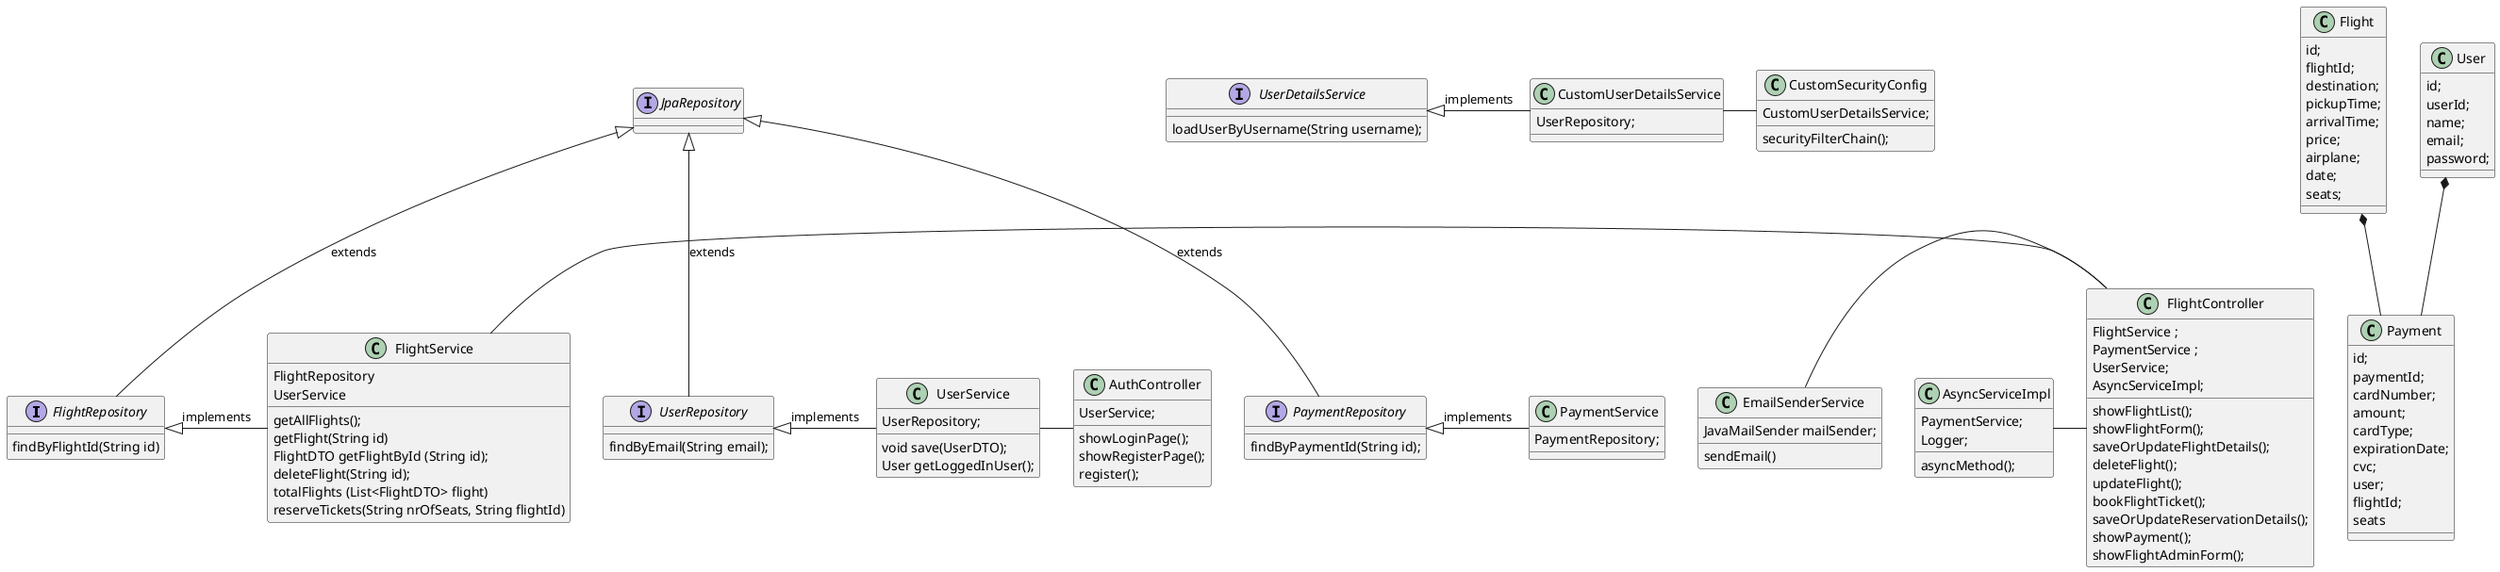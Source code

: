 @startuml
'https://plantuml.com/class-diagram


interface FlightRepository
interface PaymentRepository
interface UserRepository
interface UserDetailsService
interface JpaRepository
class FlightService
class UserService
class PaymentService
class Flight
class Payment
class User
class FlightController





interface FlightRepository {
    findByFlightId(String id)
}
interface PaymentRepository{
     findByPaymentId(String id);
}
interface UserRepository{
     findByEmail(String email);
}

interface UserDetailsService {
    loadUserByUsername(String username);
}



class FlightService {
    FlightRepository
    UserService
    getAllFlights();
    getFlight(String id)
    FlightDTO getFlightById (String id);
    deleteFlight(String id);
    totalFlights (List<FlightDTO> flight)
    reserveTickets(String nrOfSeats, String flightId)
}

class UserService{
    UserRepository;
    void save(UserDTO);
    User getLoggedInUser();
}
class PaymentService{
        PaymentRepository;
}

class CustomUserDetailsService {
    UserRepository;
}

class EmailSenderService {

    JavaMailSender mailSender;
    sendEmail()
}

class Flight {

    id;
    flightId;
    destination;
    pickupTime;
    arrivalTime;
    price;
    airplane;
    date;
    seats;
}
class Payment {

    id;
    paymentId;
    cardNumber;
    amount;
    cardType;
    expirationDate;
    cvc;
    user;
    flightId;
    seats
}
class User{
            id;
            userId;
            name;
            email;
            password;
}

class FlightController {
        FlightService ;
        PaymentService ;
        UserService;
        AsyncServiceImpl;
        showFlightList();
        showFlightForm();
        saveOrUpdateFlightDetails();
        deleteFlight();
        updateFlight();
        bookFlightTicket();
        saveOrUpdateReservationDetails();
        showPayment();
        showFlightAdminForm();
}

class AuthController{
        UserService;
        showLoginPage();
        showRegisterPage();
        register();
}
class CustomSecurityConfig{
    CustomUserDetailsService;
    securityFilterChain();
}

class AsyncServiceImpl{
        PaymentService;
        Logger;
        asyncMethod();

}

User *-- Payment
Flight *-- Payment

JpaRepository <|-- FlightRepository:extends
JpaRepository  <|-- UserRepository:extends
JpaRepository <|--  PaymentRepository:extends



FlightRepository <|- FlightService:implements
UserRepository <|- UserService:implements
PaymentRepository <|- PaymentService:implements
UserDetailsService<|-CustomUserDetailsService:implements

FlightService - FlightController
EmailSenderService - FlightController
AsyncServiceImpl - FlightController
UserService - AuthController
CustomUserDetailsService - CustomSecurityConfig

@enduml